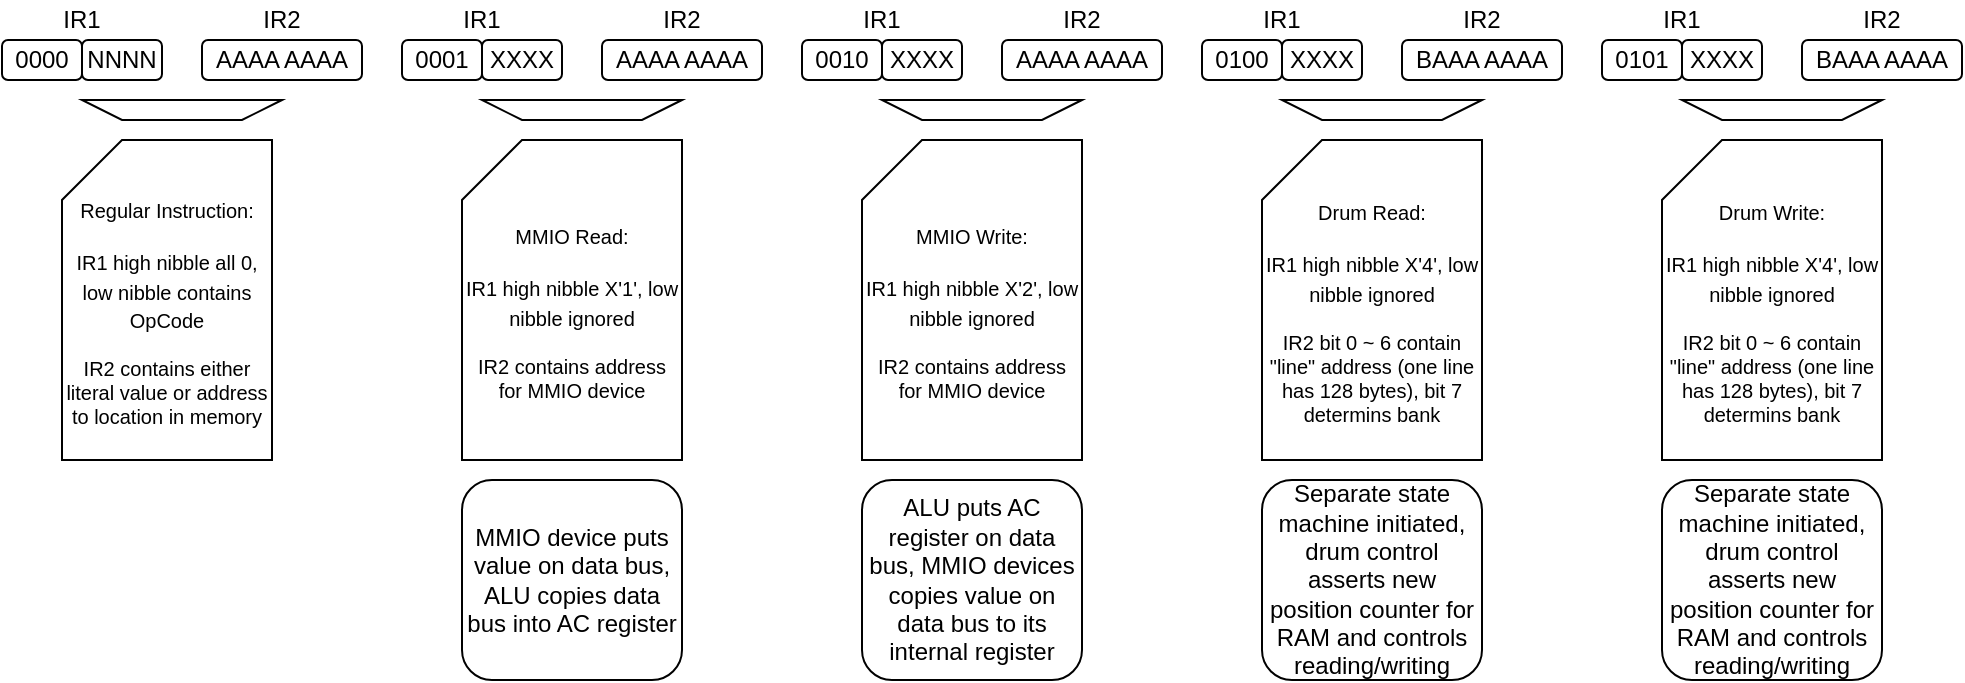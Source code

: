 <mxfile version="24.7.17">
  <diagram name="Page-1" id="Z4MB1r9JRalCj1pZI0pb">
    <mxGraphModel dx="2284" dy="844" grid="1" gridSize="10" guides="1" tooltips="1" connect="1" arrows="1" fold="1" page="1" pageScale="1" pageWidth="850" pageHeight="1100" math="0" shadow="0">
      <root>
        <mxCell id="0" />
        <mxCell id="1" parent="0" />
        <mxCell id="oOyfOb5VFAlBX9cTeVP5-1" value="0000" style="rounded=1;whiteSpace=wrap;html=1;" vertex="1" parent="1">
          <mxGeometry x="-190" y="160" width="40" height="20" as="geometry" />
        </mxCell>
        <mxCell id="oOyfOb5VFAlBX9cTeVP5-2" value="NNNN" style="rounded=1;whiteSpace=wrap;html=1;" vertex="1" parent="1">
          <mxGeometry x="-150" y="160" width="40" height="20" as="geometry" />
        </mxCell>
        <mxCell id="oOyfOb5VFAlBX9cTeVP5-3" value="IR1" style="text;html=1;align=center;verticalAlign=middle;whiteSpace=wrap;rounded=0;" vertex="1" parent="1">
          <mxGeometry x="-190" y="140" width="80" height="20" as="geometry" />
        </mxCell>
        <mxCell id="oOyfOb5VFAlBX9cTeVP5-4" value="AAAA AAAA" style="rounded=1;whiteSpace=wrap;html=1;" vertex="1" parent="1">
          <mxGeometry x="-90" y="160" width="80" height="20" as="geometry" />
        </mxCell>
        <mxCell id="oOyfOb5VFAlBX9cTeVP5-5" value="IR2" style="text;html=1;align=center;verticalAlign=middle;whiteSpace=wrap;rounded=0;" vertex="1" parent="1">
          <mxGeometry x="-90" y="140" width="80" height="20" as="geometry" />
        </mxCell>
        <mxCell id="oOyfOb5VFAlBX9cTeVP5-7" value="" style="shape=trapezoid;perimeter=trapezoidPerimeter;whiteSpace=wrap;html=1;fixedSize=1;rotation=-180;" vertex="1" parent="1">
          <mxGeometry x="-150" y="190" width="100" height="10" as="geometry" />
        </mxCell>
        <mxCell id="oOyfOb5VFAlBX9cTeVP5-10" value="0001" style="rounded=1;whiteSpace=wrap;html=1;" vertex="1" parent="1">
          <mxGeometry x="10" y="160" width="40" height="20" as="geometry" />
        </mxCell>
        <mxCell id="oOyfOb5VFAlBX9cTeVP5-11" value="XXXX" style="rounded=1;whiteSpace=wrap;html=1;" vertex="1" parent="1">
          <mxGeometry x="50" y="160" width="40" height="20" as="geometry" />
        </mxCell>
        <mxCell id="oOyfOb5VFAlBX9cTeVP5-12" value="IR1" style="text;html=1;align=center;verticalAlign=middle;whiteSpace=wrap;rounded=0;" vertex="1" parent="1">
          <mxGeometry x="10" y="140" width="80" height="20" as="geometry" />
        </mxCell>
        <mxCell id="oOyfOb5VFAlBX9cTeVP5-13" value="AAAA AAAA" style="rounded=1;whiteSpace=wrap;html=1;" vertex="1" parent="1">
          <mxGeometry x="110" y="160" width="80" height="20" as="geometry" />
        </mxCell>
        <mxCell id="oOyfOb5VFAlBX9cTeVP5-14" value="IR2" style="text;html=1;align=center;verticalAlign=middle;whiteSpace=wrap;rounded=0;" vertex="1" parent="1">
          <mxGeometry x="110" y="140" width="80" height="20" as="geometry" />
        </mxCell>
        <mxCell id="oOyfOb5VFAlBX9cTeVP5-15" value="" style="shape=trapezoid;perimeter=trapezoidPerimeter;whiteSpace=wrap;html=1;fixedSize=1;rotation=-180;" vertex="1" parent="1">
          <mxGeometry x="50" y="190" width="100" height="10" as="geometry" />
        </mxCell>
        <mxCell id="oOyfOb5VFAlBX9cTeVP5-17" value="&lt;div&gt;&lt;br&gt;&lt;/div&gt;&lt;div&gt;&lt;font style=&quot;font-size: 10px;&quot;&gt;&lt;div&gt;Regular Instruction:&lt;/div&gt;&lt;div&gt;&lt;br&gt;&lt;/div&gt;IR1 high nibble all 0, low nibble contains OpCode&lt;/font&gt;&lt;div style=&quot;font-size: 10px;&quot;&gt;&lt;br&gt;&lt;/div&gt;&lt;div style=&quot;font-size: 10px;&quot;&gt;IR2 contains either literal value or address to location in memory&lt;/div&gt;&lt;/div&gt;" style="shape=card;whiteSpace=wrap;html=1;" vertex="1" parent="1">
          <mxGeometry x="-160" y="210" width="105" height="160" as="geometry" />
        </mxCell>
        <mxCell id="oOyfOb5VFAlBX9cTeVP5-18" value="&lt;div&gt;&lt;br&gt;&lt;/div&gt;&lt;div&gt;&lt;font style=&quot;font-size: 10px;&quot;&gt;&lt;div&gt;MMIO Read:&lt;/div&gt;&lt;div&gt;&lt;br&gt;&lt;/div&gt;IR1 high nibble X&#39;1&#39;, low nibble ignored&lt;/font&gt;&lt;div style=&quot;font-size: 10px;&quot;&gt;&lt;br&gt;&lt;/div&gt;&lt;div style=&quot;font-size: 10px;&quot;&gt;IR2 contains address for MMIO device&lt;/div&gt;&lt;/div&gt;" style="shape=card;whiteSpace=wrap;html=1;" vertex="1" parent="1">
          <mxGeometry x="40" y="210" width="110" height="160" as="geometry" />
        </mxCell>
        <mxCell id="oOyfOb5VFAlBX9cTeVP5-19" value="0010" style="rounded=1;whiteSpace=wrap;html=1;" vertex="1" parent="1">
          <mxGeometry x="210" y="160" width="40" height="20" as="geometry" />
        </mxCell>
        <mxCell id="oOyfOb5VFAlBX9cTeVP5-20" value="XXXX" style="rounded=1;whiteSpace=wrap;html=1;" vertex="1" parent="1">
          <mxGeometry x="250" y="160" width="40" height="20" as="geometry" />
        </mxCell>
        <mxCell id="oOyfOb5VFAlBX9cTeVP5-21" value="IR1" style="text;html=1;align=center;verticalAlign=middle;whiteSpace=wrap;rounded=0;" vertex="1" parent="1">
          <mxGeometry x="210" y="140" width="80" height="20" as="geometry" />
        </mxCell>
        <mxCell id="oOyfOb5VFAlBX9cTeVP5-22" value="AAAA AAAA" style="rounded=1;whiteSpace=wrap;html=1;" vertex="1" parent="1">
          <mxGeometry x="310" y="160" width="80" height="20" as="geometry" />
        </mxCell>
        <mxCell id="oOyfOb5VFAlBX9cTeVP5-23" value="IR2" style="text;html=1;align=center;verticalAlign=middle;whiteSpace=wrap;rounded=0;" vertex="1" parent="1">
          <mxGeometry x="310" y="140" width="80" height="20" as="geometry" />
        </mxCell>
        <mxCell id="oOyfOb5VFAlBX9cTeVP5-24" value="" style="shape=trapezoid;perimeter=trapezoidPerimeter;whiteSpace=wrap;html=1;fixedSize=1;rotation=-180;" vertex="1" parent="1">
          <mxGeometry x="250" y="190" width="100" height="10" as="geometry" />
        </mxCell>
        <mxCell id="oOyfOb5VFAlBX9cTeVP5-25" value="0100" style="rounded=1;whiteSpace=wrap;html=1;" vertex="1" parent="1">
          <mxGeometry x="410" y="160" width="40" height="20" as="geometry" />
        </mxCell>
        <mxCell id="oOyfOb5VFAlBX9cTeVP5-26" value="XXXX" style="rounded=1;whiteSpace=wrap;html=1;" vertex="1" parent="1">
          <mxGeometry x="450" y="160" width="40" height="20" as="geometry" />
        </mxCell>
        <mxCell id="oOyfOb5VFAlBX9cTeVP5-27" value="IR1" style="text;html=1;align=center;verticalAlign=middle;whiteSpace=wrap;rounded=0;" vertex="1" parent="1">
          <mxGeometry x="410" y="140" width="80" height="20" as="geometry" />
        </mxCell>
        <mxCell id="oOyfOb5VFAlBX9cTeVP5-28" value="BAAA AAAA" style="rounded=1;whiteSpace=wrap;html=1;" vertex="1" parent="1">
          <mxGeometry x="510" y="160" width="80" height="20" as="geometry" />
        </mxCell>
        <mxCell id="oOyfOb5VFAlBX9cTeVP5-29" value="IR2" style="text;html=1;align=center;verticalAlign=middle;whiteSpace=wrap;rounded=0;" vertex="1" parent="1">
          <mxGeometry x="510" y="140" width="80" height="20" as="geometry" />
        </mxCell>
        <mxCell id="oOyfOb5VFAlBX9cTeVP5-30" value="" style="shape=trapezoid;perimeter=trapezoidPerimeter;whiteSpace=wrap;html=1;fixedSize=1;rotation=-180;" vertex="1" parent="1">
          <mxGeometry x="450" y="190" width="100" height="10" as="geometry" />
        </mxCell>
        <mxCell id="oOyfOb5VFAlBX9cTeVP5-31" value="&lt;div&gt;&lt;br&gt;&lt;/div&gt;&lt;div&gt;&lt;font style=&quot;font-size: 10px;&quot;&gt;&lt;div&gt;MMIO Write:&lt;/div&gt;&lt;div&gt;&lt;br&gt;&lt;/div&gt;IR1 high nibble X&#39;2&#39;, low nibble ignored&lt;/font&gt;&lt;div style=&quot;font-size: 10px;&quot;&gt;&lt;br&gt;&lt;/div&gt;&lt;div style=&quot;font-size: 10px;&quot;&gt;IR2 contains address for MMIO device&lt;br&gt;&lt;/div&gt;&lt;/div&gt;" style="shape=card;whiteSpace=wrap;html=1;" vertex="1" parent="1">
          <mxGeometry x="240" y="210" width="110" height="160" as="geometry" />
        </mxCell>
        <mxCell id="oOyfOb5VFAlBX9cTeVP5-32" value="&lt;div&gt;&lt;br&gt;&lt;/div&gt;&lt;div&gt;&lt;font style=&quot;font-size: 10px;&quot;&gt;&lt;div&gt;Drum Read:&lt;/div&gt;&lt;div&gt;&lt;br&gt;&lt;/div&gt;IR1 high nibble X&#39;4&#39;, low nibble ignored&lt;/font&gt;&lt;div style=&quot;font-size: 10px;&quot;&gt;&lt;br&gt;&lt;/div&gt;&lt;div style=&quot;font-size: 10px;&quot;&gt;IR2 bit 0 ~ 6 contain &quot;line&quot; address (one line has 128 bytes), bit 7 determins bank&lt;/div&gt;&lt;/div&gt;" style="shape=card;whiteSpace=wrap;html=1;" vertex="1" parent="1">
          <mxGeometry x="440" y="210" width="110" height="160" as="geometry" />
        </mxCell>
        <mxCell id="oOyfOb5VFAlBX9cTeVP5-33" value="0101" style="rounded=1;whiteSpace=wrap;html=1;" vertex="1" parent="1">
          <mxGeometry x="610" y="160" width="40" height="20" as="geometry" />
        </mxCell>
        <mxCell id="oOyfOb5VFAlBX9cTeVP5-34" value="XXXX" style="rounded=1;whiteSpace=wrap;html=1;" vertex="1" parent="1">
          <mxGeometry x="650" y="160" width="40" height="20" as="geometry" />
        </mxCell>
        <mxCell id="oOyfOb5VFAlBX9cTeVP5-35" value="IR1" style="text;html=1;align=center;verticalAlign=middle;whiteSpace=wrap;rounded=0;" vertex="1" parent="1">
          <mxGeometry x="610" y="140" width="80" height="20" as="geometry" />
        </mxCell>
        <mxCell id="oOyfOb5VFAlBX9cTeVP5-36" value="BAAA AAAA" style="rounded=1;whiteSpace=wrap;html=1;" vertex="1" parent="1">
          <mxGeometry x="710" y="160" width="80" height="20" as="geometry" />
        </mxCell>
        <mxCell id="oOyfOb5VFAlBX9cTeVP5-37" value="IR2" style="text;html=1;align=center;verticalAlign=middle;whiteSpace=wrap;rounded=0;" vertex="1" parent="1">
          <mxGeometry x="710" y="140" width="80" height="20" as="geometry" />
        </mxCell>
        <mxCell id="oOyfOb5VFAlBX9cTeVP5-38" value="" style="shape=trapezoid;perimeter=trapezoidPerimeter;whiteSpace=wrap;html=1;fixedSize=1;rotation=-180;" vertex="1" parent="1">
          <mxGeometry x="650" y="190" width="100" height="10" as="geometry" />
        </mxCell>
        <mxCell id="oOyfOb5VFAlBX9cTeVP5-39" value="&lt;div&gt;&lt;br&gt;&lt;/div&gt;&lt;div&gt;&lt;font style=&quot;font-size: 10px;&quot;&gt;&lt;div&gt;Drum Write:&lt;/div&gt;&lt;div&gt;&lt;br&gt;&lt;/div&gt;IR1 high nibble X&#39;4&#39;, low nibble ignored&lt;/font&gt;&lt;div style=&quot;font-size: 10px;&quot;&gt;&lt;br&gt;&lt;/div&gt;&lt;div style=&quot;font-size: 10px;&quot;&gt;IR2 bit 0 ~ 6 contain &quot;line&quot; address (one line has 128 bytes), bit 7 determins bank&lt;/div&gt;&lt;/div&gt;" style="shape=card;whiteSpace=wrap;html=1;" vertex="1" parent="1">
          <mxGeometry x="640" y="210" width="110" height="160" as="geometry" />
        </mxCell>
        <mxCell id="oOyfOb5VFAlBX9cTeVP5-40" value="MMIO device puts value on data bus, ALU copies data bus into AC register" style="rounded=1;whiteSpace=wrap;html=1;" vertex="1" parent="1">
          <mxGeometry x="40" y="380" width="110" height="100" as="geometry" />
        </mxCell>
        <mxCell id="oOyfOb5VFAlBX9cTeVP5-41" value="ALU puts AC register on data bus, MMIO devices copies value on data bus to its internal register" style="rounded=1;whiteSpace=wrap;html=1;" vertex="1" parent="1">
          <mxGeometry x="240" y="380" width="110" height="100" as="geometry" />
        </mxCell>
        <mxCell id="oOyfOb5VFAlBX9cTeVP5-42" value="Separate state machine initiated, drum control asserts new position counter for RAM and controls reading/writing" style="rounded=1;whiteSpace=wrap;html=1;" vertex="1" parent="1">
          <mxGeometry x="440" y="380" width="110" height="100" as="geometry" />
        </mxCell>
        <mxCell id="oOyfOb5VFAlBX9cTeVP5-43" value="Separate state machine initiated, drum control asserts new position counter for RAM and controls reading/writing" style="rounded=1;whiteSpace=wrap;html=1;" vertex="1" parent="1">
          <mxGeometry x="640" y="380" width="110" height="100" as="geometry" />
        </mxCell>
      </root>
    </mxGraphModel>
  </diagram>
</mxfile>
